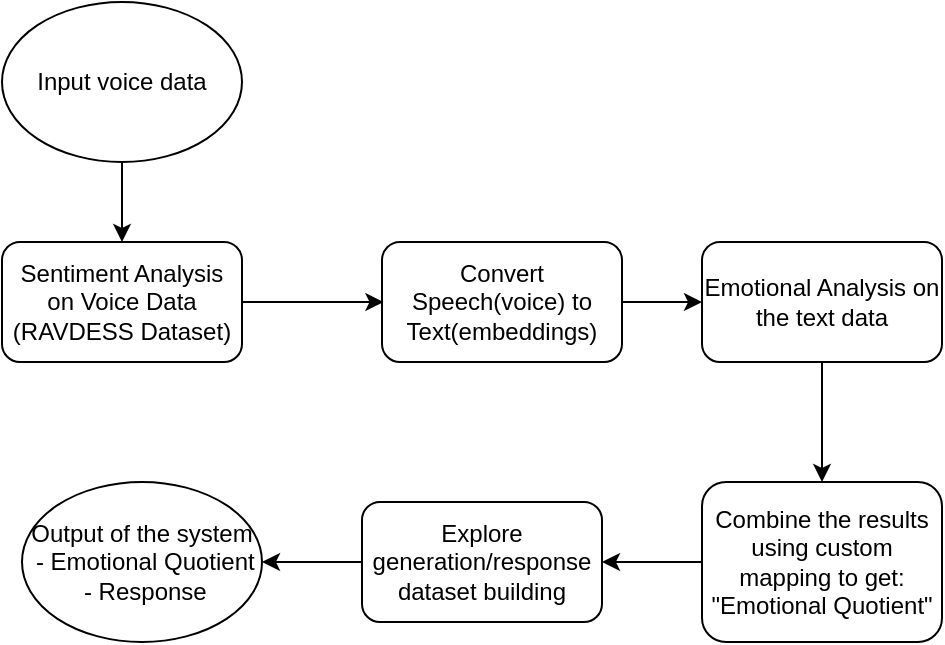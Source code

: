 <mxfile version="21.3.8" type="github">
  <diagram name="Page-1" id="2YBvvXClWsGukQMizWep">
    <mxGraphModel dx="472" dy="750" grid="1" gridSize="10" guides="1" tooltips="1" connect="1" arrows="1" fold="1" page="1" pageScale="1" pageWidth="850" pageHeight="1100" math="0" shadow="0">
      <root>
        <mxCell id="0" />
        <mxCell id="1" parent="0" />
        <mxCell id="hWTPwDybrQrSJplKiW1O-2" value="Sentiment Analysis on Voice Data&lt;br&gt;(RAVDESS Dataset)" style="rounded=1;whiteSpace=wrap;html=1;" parent="1" vertex="1">
          <mxGeometry x="80" y="150" width="120" height="60" as="geometry" />
        </mxCell>
        <mxCell id="hWTPwDybrQrSJplKiW1O-9" style="edgeStyle=orthogonalEdgeStyle;rounded=0;orthogonalLoop=1;jettySize=auto;html=1;" parent="1" source="hWTPwDybrQrSJplKiW1O-3" edge="1">
          <mxGeometry relative="1" as="geometry">
            <mxPoint x="430" y="180" as="targetPoint" />
          </mxGeometry>
        </mxCell>
        <mxCell id="hWTPwDybrQrSJplKiW1O-3" value="Convert Speech(voice) to Text(embeddings)" style="rounded=1;whiteSpace=wrap;html=1;" parent="1" vertex="1">
          <mxGeometry x="270" y="150" width="120" height="60" as="geometry" />
        </mxCell>
        <mxCell id="hWTPwDybrQrSJplKiW1O-5" value="" style="endArrow=classic;html=1;rounded=0;" parent="1" source="hWTPwDybrQrSJplKiW1O-2" edge="1">
          <mxGeometry width="50" height="50" relative="1" as="geometry">
            <mxPoint x="200" y="230" as="sourcePoint" />
            <mxPoint x="270.711" y="180" as="targetPoint" />
          </mxGeometry>
        </mxCell>
        <mxCell id="hWTPwDybrQrSJplKiW1O-8" style="edgeStyle=orthogonalEdgeStyle;rounded=0;orthogonalLoop=1;jettySize=auto;html=1;entryX=0.5;entryY=0;entryDx=0;entryDy=0;" parent="1" source="hWTPwDybrQrSJplKiW1O-7" target="hWTPwDybrQrSJplKiW1O-2" edge="1">
          <mxGeometry relative="1" as="geometry" />
        </mxCell>
        <mxCell id="hWTPwDybrQrSJplKiW1O-7" value="Input voice data" style="ellipse;whiteSpace=wrap;html=1;" parent="1" vertex="1">
          <mxGeometry x="80" y="30" width="120" height="80" as="geometry" />
        </mxCell>
        <mxCell id="hWTPwDybrQrSJplKiW1O-18" style="edgeStyle=orthogonalEdgeStyle;rounded=0;orthogonalLoop=1;jettySize=auto;html=1;entryX=0.5;entryY=0;entryDx=0;entryDy=0;" parent="1" source="hWTPwDybrQrSJplKiW1O-10" target="hWTPwDybrQrSJplKiW1O-13" edge="1">
          <mxGeometry relative="1" as="geometry" />
        </mxCell>
        <mxCell id="hWTPwDybrQrSJplKiW1O-10" value="Emotional Analysis on the text data" style="rounded=1;whiteSpace=wrap;html=1;" parent="1" vertex="1">
          <mxGeometry x="430" y="150" width="120" height="60" as="geometry" />
        </mxCell>
        <mxCell id="hWTPwDybrQrSJplKiW1O-14" style="edgeStyle=orthogonalEdgeStyle;rounded=0;orthogonalLoop=1;jettySize=auto;html=1;" parent="1" source="hWTPwDybrQrSJplKiW1O-13" edge="1">
          <mxGeometry relative="1" as="geometry">
            <mxPoint x="380" y="310" as="targetPoint" />
          </mxGeometry>
        </mxCell>
        <mxCell id="hWTPwDybrQrSJplKiW1O-13" value="Combine the results using custom mapping to get:&lt;br&gt;&quot;Emotional Quotient&quot;" style="rounded=1;whiteSpace=wrap;html=1;" parent="1" vertex="1">
          <mxGeometry x="430" y="270" width="120" height="80" as="geometry" />
        </mxCell>
        <mxCell id="hWTPwDybrQrSJplKiW1O-16" style="edgeStyle=orthogonalEdgeStyle;rounded=0;orthogonalLoop=1;jettySize=auto;html=1;" parent="1" source="hWTPwDybrQrSJplKiW1O-15" edge="1">
          <mxGeometry relative="1" as="geometry">
            <mxPoint x="210" y="310" as="targetPoint" />
          </mxGeometry>
        </mxCell>
        <mxCell id="hWTPwDybrQrSJplKiW1O-15" value="Explore generation/response dataset building" style="rounded=1;whiteSpace=wrap;html=1;" parent="1" vertex="1">
          <mxGeometry x="260" y="280" width="120" height="60" as="geometry" />
        </mxCell>
        <mxCell id="hWTPwDybrQrSJplKiW1O-17" value="Output of the system&lt;br&gt;&amp;nbsp;- Emotional Quotient&lt;br&gt;&amp;nbsp;- Response" style="ellipse;whiteSpace=wrap;html=1;" parent="1" vertex="1">
          <mxGeometry x="90" y="270" width="120" height="80" as="geometry" />
        </mxCell>
      </root>
    </mxGraphModel>
  </diagram>
</mxfile>
